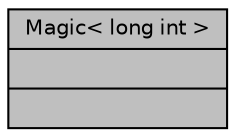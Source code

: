 digraph "Magic&lt; long int &gt;"
{
 // INTERACTIVE_SVG=YES
  bgcolor="transparent";
  edge [fontname="Helvetica",fontsize="10",labelfontname="Helvetica",labelfontsize="10"];
  node [fontname="Helvetica",fontsize="10",shape=record];
  Node1 [label="{Magic\< long int \>\n||}",height=0.2,width=0.4,color="black", fillcolor="grey75", style="filled", fontcolor="black"];
}
